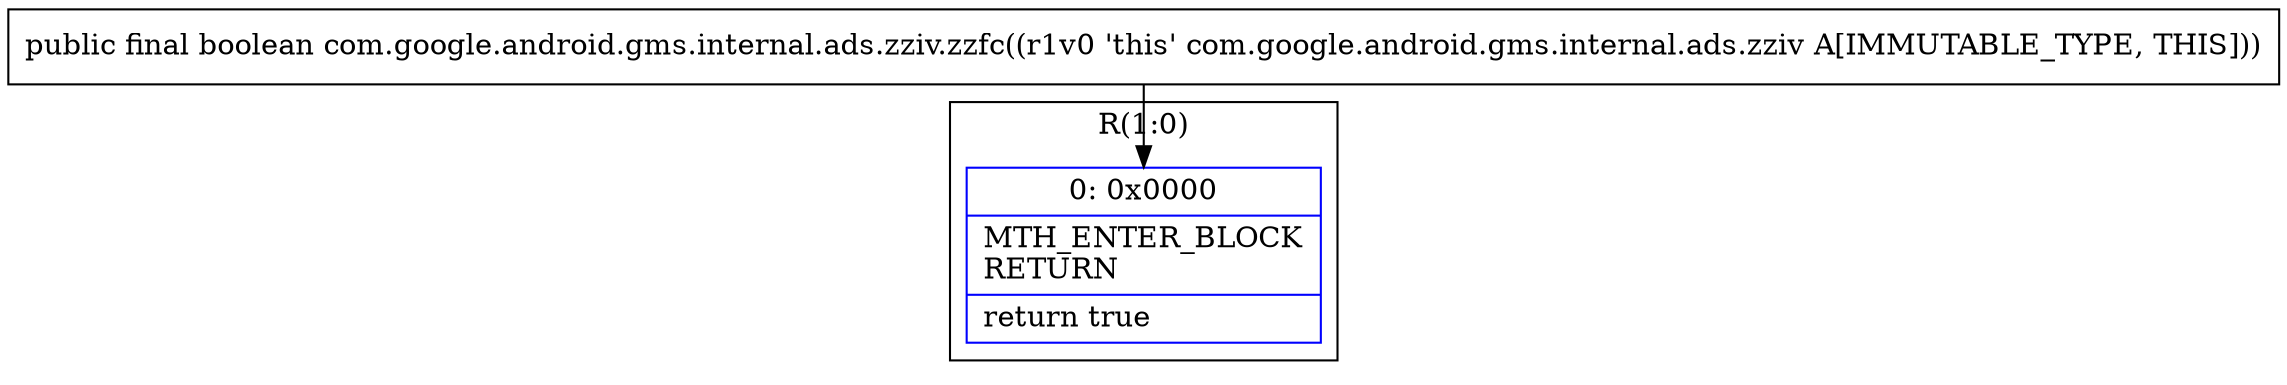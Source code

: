 digraph "CFG forcom.google.android.gms.internal.ads.zziv.zzfc()Z" {
subgraph cluster_Region_886434361 {
label = "R(1:0)";
node [shape=record,color=blue];
Node_0 [shape=record,label="{0\:\ 0x0000|MTH_ENTER_BLOCK\lRETURN\l|return true\l}"];
}
MethodNode[shape=record,label="{public final boolean com.google.android.gms.internal.ads.zziv.zzfc((r1v0 'this' com.google.android.gms.internal.ads.zziv A[IMMUTABLE_TYPE, THIS])) }"];
MethodNode -> Node_0;
}

